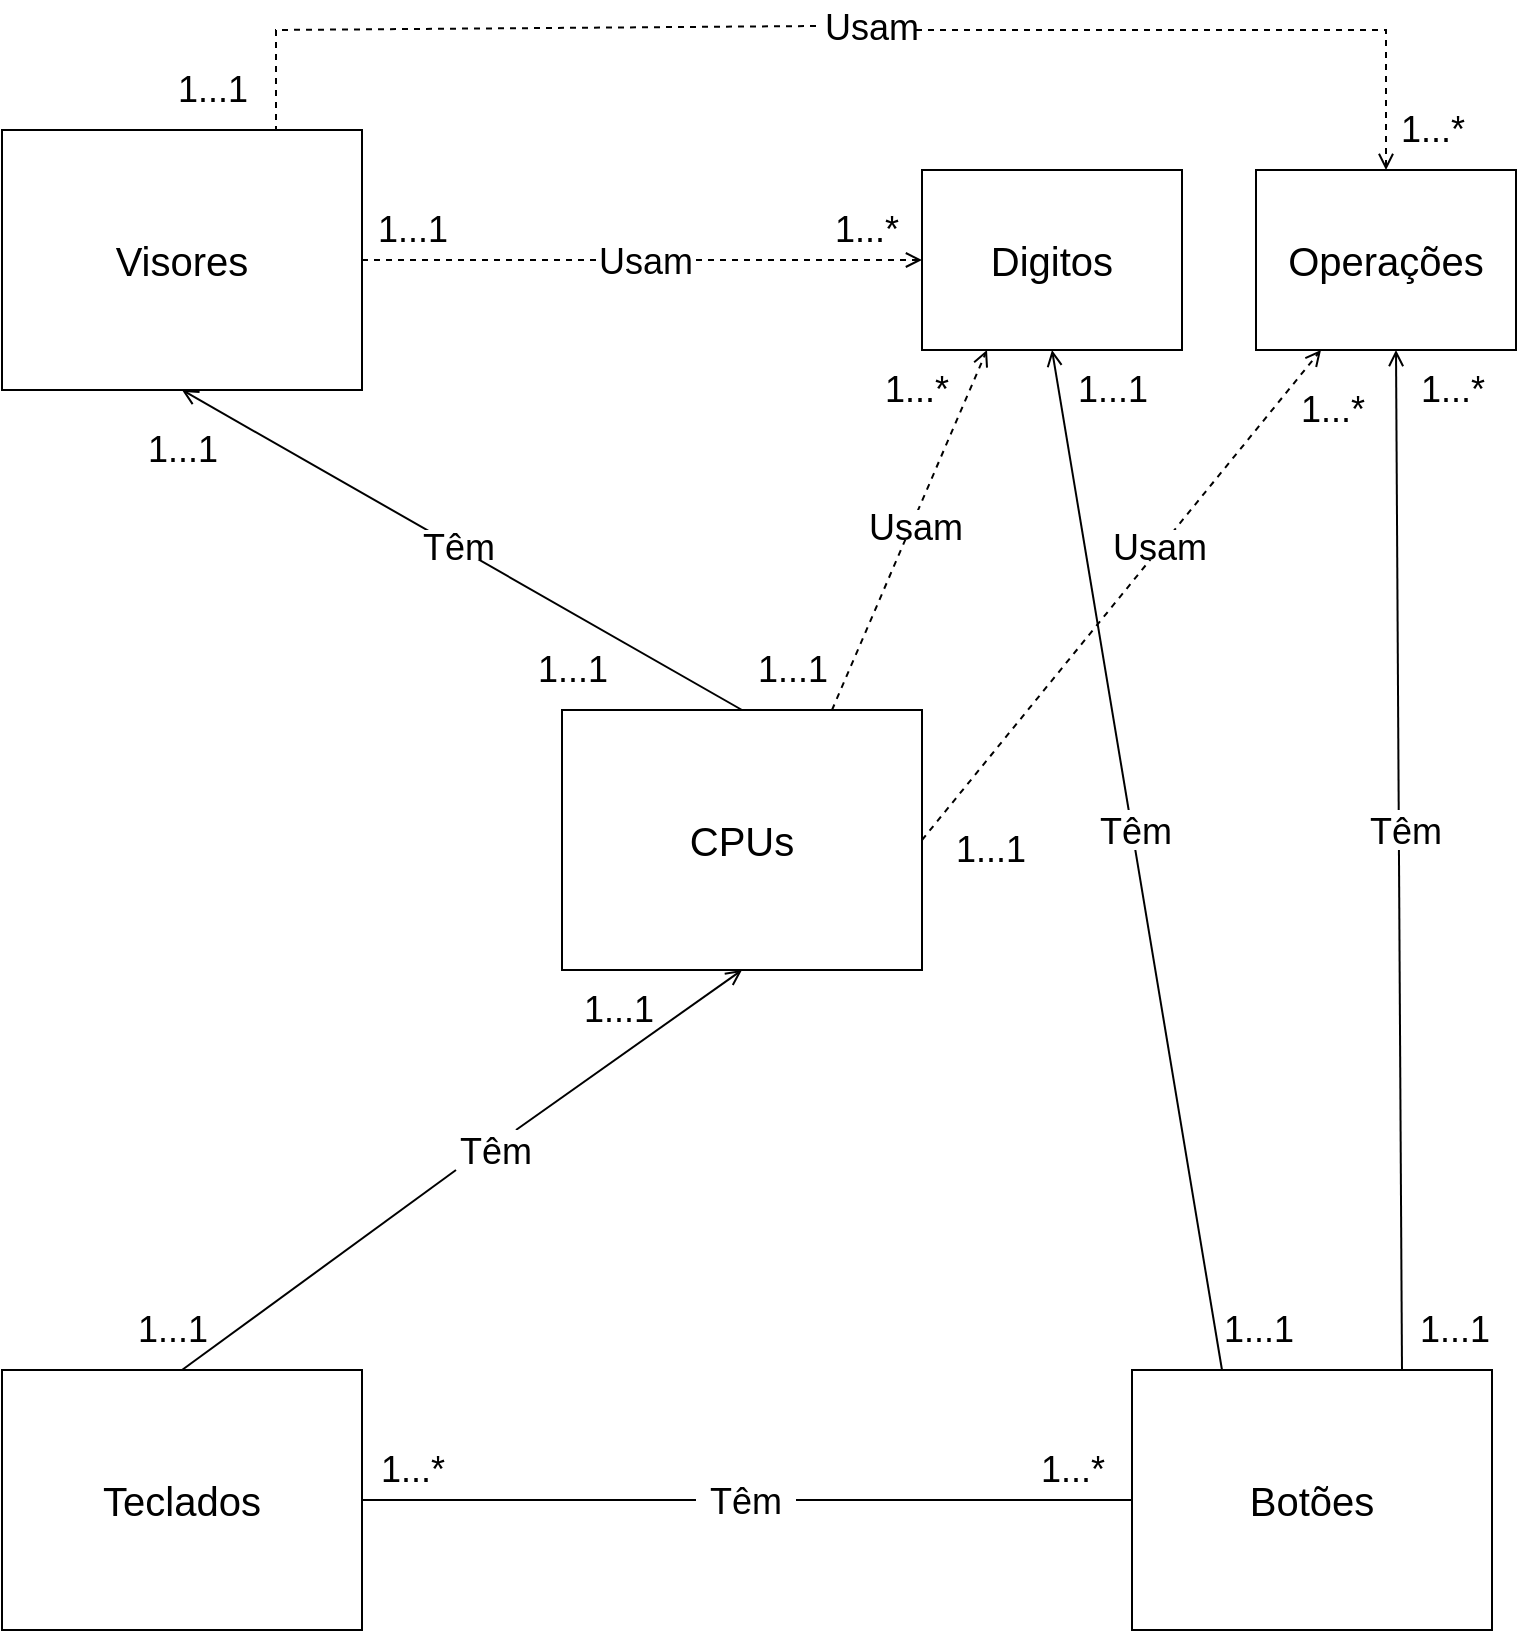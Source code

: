 <mxfile version="17.4.0" type="github">
  <diagram id="N7P-d8ys1Z3ynuPxni_u" name="Page-1">
    <mxGraphModel dx="1422" dy="698" grid="1" gridSize="10" guides="1" tooltips="1" connect="1" arrows="1" fold="1" page="1" pageScale="1" pageWidth="850" pageHeight="1100" math="0" shadow="0">
      <root>
        <mxCell id="0" />
        <mxCell id="1" parent="0" />
        <mxCell id="z8yNy6QyRrB9x9KH0-Q1-44" value="" style="endArrow=open;html=1;rounded=0;fontSize=20;endFill=0;exitX=1;exitY=0.5;exitDx=0;exitDy=0;entryX=0;entryY=0.5;entryDx=0;entryDy=0;dashed=1;" parent="1" source="z8yNy6QyRrB9x9KH0-Q1-16" target="z8yNy6QyRrB9x9KH0-Q1-2" edge="1">
          <mxGeometry width="50" height="50" relative="1" as="geometry">
            <mxPoint x="233" y="255" as="sourcePoint" />
            <mxPoint x="513" y="255" as="targetPoint" />
          </mxGeometry>
        </mxCell>
        <mxCell id="z8yNy6QyRrB9x9KH0-Q1-1" value="&lt;font style=&quot;font-size: 20px&quot;&gt;Visores&lt;/font&gt;" style="rounded=0;whiteSpace=wrap;html=1;" parent="1" vertex="1">
          <mxGeometry x="53" y="190" width="180" height="130" as="geometry" />
        </mxCell>
        <mxCell id="z8yNy6QyRrB9x9KH0-Q1-2" value="&lt;font style=&quot;font-size: 20px&quot;&gt;Digitos&lt;/font&gt;" style="rounded=0;whiteSpace=wrap;html=1;" parent="1" vertex="1">
          <mxGeometry x="513" y="210" width="130" height="90" as="geometry" />
        </mxCell>
        <mxCell id="z8yNy6QyRrB9x9KH0-Q1-3" value="&lt;font style=&quot;font-size: 20px&quot;&gt;CPUs&lt;/font&gt;" style="rounded=0;whiteSpace=wrap;html=1;" parent="1" vertex="1">
          <mxGeometry x="333" y="480" width="180" height="130" as="geometry" />
        </mxCell>
        <mxCell id="z8yNy6QyRrB9x9KH0-Q1-4" value="&lt;font style=&quot;font-size: 20px&quot;&gt;Teclados&lt;/font&gt;" style="rounded=0;whiteSpace=wrap;html=1;" parent="1" vertex="1">
          <mxGeometry x="53" y="810" width="180" height="130" as="geometry" />
        </mxCell>
        <mxCell id="z8yNy6QyRrB9x9KH0-Q1-5" value="&lt;font style=&quot;font-size: 20px&quot;&gt;Botões&lt;/font&gt;" style="rounded=0;whiteSpace=wrap;html=1;" parent="1" vertex="1">
          <mxGeometry x="618" y="810" width="180" height="130" as="geometry" />
        </mxCell>
        <mxCell id="z8yNy6QyRrB9x9KH0-Q1-6" value="" style="endArrow=none;html=1;rounded=0;fontSize=20;endFill=0;exitX=0;exitY=0.5;exitDx=0;exitDy=0;entryX=1;entryY=0.5;entryDx=0;entryDy=0;" parent="1" source="z8yNy6QyRrB9x9KH0-Q1-5" target="z8yNy6QyRrB9x9KH0-Q1-4" edge="1">
          <mxGeometry width="50" height="50" relative="1" as="geometry">
            <mxPoint x="425" y="770" as="sourcePoint" />
            <mxPoint x="475" y="720" as="targetPoint" />
          </mxGeometry>
        </mxCell>
        <mxCell id="z8yNy6QyRrB9x9KH0-Q1-7" value="" style="endArrow=open;html=1;rounded=0;fontSize=20;endFill=0;exitX=0.25;exitY=0;exitDx=0;exitDy=0;entryX=0.5;entryY=1;entryDx=0;entryDy=0;" parent="1" source="z8yNy6QyRrB9x9KH0-Q1-5" target="z8yNy6QyRrB9x9KH0-Q1-2" edge="1">
          <mxGeometry width="50" height="50" relative="1" as="geometry">
            <mxPoint x="820" y="490" as="sourcePoint" />
            <mxPoint x="440" y="490" as="targetPoint" />
          </mxGeometry>
        </mxCell>
        <mxCell id="z8yNy6QyRrB9x9KH0-Q1-8" value="&lt;font style=&quot;font-size: 18px&quot;&gt;Têm&lt;/font&gt;" style="text;html=1;strokeColor=none;fillColor=default;align=center;verticalAlign=middle;whiteSpace=wrap;rounded=0;fontSize=20;" parent="1" vertex="1">
          <mxGeometry x="400" y="865" width="50" height="20" as="geometry" />
        </mxCell>
        <mxCell id="z8yNy6QyRrB9x9KH0-Q1-9" value="&lt;font style=&quot;font-size: 20px&quot;&gt;Operações&lt;/font&gt;" style="rounded=0;whiteSpace=wrap;html=1;" parent="1" vertex="1">
          <mxGeometry x="680" y="210" width="130" height="90" as="geometry" />
        </mxCell>
        <mxCell id="z8yNy6QyRrB9x9KH0-Q1-10" value="" style="endArrow=open;html=1;rounded=0;fontSize=20;endFill=0;exitX=0.75;exitY=0;exitDx=0;exitDy=0;entryX=0.5;entryY=1;entryDx=0;entryDy=0;" parent="1" source="z8yNy6QyRrB9x9KH0-Q1-5" edge="1">
          <mxGeometry width="50" height="50" relative="1" as="geometry">
            <mxPoint x="835" y="810" as="sourcePoint" />
            <mxPoint x="750" y="300" as="targetPoint" />
          </mxGeometry>
        </mxCell>
        <mxCell id="z8yNy6QyRrB9x9KH0-Q1-11" value="&lt;font style=&quot;font-size: 18px&quot;&gt;Têm&lt;/font&gt;" style="text;html=1;strokeColor=none;fillColor=default;align=center;verticalAlign=middle;whiteSpace=wrap;rounded=0;fontSize=20;" parent="1" vertex="1">
          <mxGeometry x="600" y="530" width="40" height="20" as="geometry" />
        </mxCell>
        <mxCell id="z8yNy6QyRrB9x9KH0-Q1-12" value="&lt;font style=&quot;font-size: 18px&quot;&gt;Têm&lt;/font&gt;" style="text;html=1;strokeColor=none;fillColor=default;align=center;verticalAlign=middle;whiteSpace=wrap;rounded=0;fontSize=20;" parent="1" vertex="1">
          <mxGeometry x="730" y="530" width="50" height="20" as="geometry" />
        </mxCell>
        <mxCell id="z8yNy6QyRrB9x9KH0-Q1-15" value="" style="endArrow=none;html=1;rounded=0;fontSize=20;endFill=0;exitX=0;exitY=0.5;exitDx=0;exitDy=0;entryX=1;entryY=0.5;entryDx=0;entryDy=0;dashed=1;startArrow=none;" parent="1" source="z8yNy6QyRrB9x9KH0-Q1-16" target="z8yNy6QyRrB9x9KH0-Q1-1" edge="1">
          <mxGeometry width="50" height="50" relative="1" as="geometry">
            <mxPoint x="450" y="760" as="sourcePoint" />
            <mxPoint x="320" y="290" as="targetPoint" />
          </mxGeometry>
        </mxCell>
        <mxCell id="z8yNy6QyRrB9x9KH0-Q1-17" value="" style="endArrow=open;html=1;rounded=0;fontSize=20;endFill=0;exitX=0.5;exitY=0;exitDx=0;exitDy=0;entryX=0.5;entryY=1;entryDx=0;entryDy=0;" parent="1" source="z8yNy6QyRrB9x9KH0-Q1-3" target="z8yNy6QyRrB9x9KH0-Q1-1" edge="1">
          <mxGeometry width="50" height="50" relative="1" as="geometry">
            <mxPoint x="290" y="580" as="sourcePoint" />
            <mxPoint x="10" y="580" as="targetPoint" />
          </mxGeometry>
        </mxCell>
        <mxCell id="z8yNy6QyRrB9x9KH0-Q1-18" value="&lt;font style=&quot;font-size: 18px&quot;&gt;Têm&lt;/font&gt;" style="text;html=1;strokeColor=none;fillColor=default;align=center;verticalAlign=middle;whiteSpace=wrap;rounded=0;fontSize=20;" parent="1" vertex="1">
          <mxGeometry x="260" y="390" width="43" height="15" as="geometry" />
        </mxCell>
        <mxCell id="z8yNy6QyRrB9x9KH0-Q1-21" value="" style="endArrow=open;html=1;rounded=0;fontSize=20;endFill=0;exitX=0.75;exitY=0;exitDx=0;exitDy=0;entryX=0.5;entryY=1;entryDx=0;entryDy=0;startArrow=none;" parent="1" source="z8yNy6QyRrB9x9KH0-Q1-22" target="z8yNy6QyRrB9x9KH0-Q1-3" edge="1">
          <mxGeometry width="50" height="50" relative="1" as="geometry">
            <mxPoint x="320" y="790" as="sourcePoint" />
            <mxPoint x="40" y="630" as="targetPoint" />
          </mxGeometry>
        </mxCell>
        <mxCell id="z8yNy6QyRrB9x9KH0-Q1-24" value="" style="endArrow=open;html=1;rounded=0;fontSize=20;endFill=0;exitX=0.75;exitY=0;exitDx=0;exitDy=0;entryX=0.25;entryY=1;entryDx=0;entryDy=0;dashed=1;" parent="1" source="z8yNy6QyRrB9x9KH0-Q1-3" target="z8yNy6QyRrB9x9KH0-Q1-2" edge="1">
          <mxGeometry width="50" height="50" relative="1" as="geometry">
            <mxPoint x="250" y="500" as="sourcePoint" />
            <mxPoint x="530" y="300" as="targetPoint" />
          </mxGeometry>
        </mxCell>
        <mxCell id="z8yNy6QyRrB9x9KH0-Q1-25" value="&lt;font style=&quot;font-size: 18px&quot;&gt;Usam&lt;/font&gt;" style="text;html=1;strokeColor=none;fillColor=default;align=center;verticalAlign=middle;whiteSpace=wrap;rounded=0;fontSize=20;" parent="1" vertex="1">
          <mxGeometry x="485" y="380" width="50" height="15" as="geometry" />
        </mxCell>
        <mxCell id="z8yNy6QyRrB9x9KH0-Q1-26" value="" style="endArrow=none;html=1;rounded=0;fontSize=20;endFill=0;dashed=1;startArrow=none;" parent="1" edge="1">
          <mxGeometry width="50" height="50" relative="1" as="geometry">
            <mxPoint x="460" y="138" as="sourcePoint" />
            <mxPoint x="190" y="190" as="targetPoint" />
            <Array as="points">
              <mxPoint x="190" y="140" />
            </Array>
          </mxGeometry>
        </mxCell>
        <mxCell id="z8yNy6QyRrB9x9KH0-Q1-29" value="&lt;font style=&quot;font-size: 18px&quot;&gt;1...*&lt;/font&gt;" style="text;html=1;strokeColor=none;fillColor=none;align=center;verticalAlign=middle;whiteSpace=wrap;rounded=0;fontSize=18;" parent="1" vertex="1">
          <mxGeometry x="240" y="850" width="37" height="20" as="geometry" />
        </mxCell>
        <mxCell id="z8yNy6QyRrB9x9KH0-Q1-30" value="&lt;font style=&quot;font-size: 18px&quot;&gt;1...*&lt;/font&gt;" style="text;html=1;strokeColor=none;fillColor=none;align=center;verticalAlign=middle;whiteSpace=wrap;rounded=0;fontSize=18;" parent="1" vertex="1">
          <mxGeometry x="570" y="850" width="37" height="20" as="geometry" />
        </mxCell>
        <mxCell id="z8yNy6QyRrB9x9KH0-Q1-31" value="&lt;font style=&quot;font-size: 18px&quot;&gt;1...1&lt;/font&gt;" style="text;html=1;strokeColor=none;fillColor=none;align=center;verticalAlign=middle;whiteSpace=wrap;rounded=0;fontSize=18;" parent="1" vertex="1">
          <mxGeometry x="343" y="620" width="37" height="20" as="geometry" />
        </mxCell>
        <mxCell id="z8yNy6QyRrB9x9KH0-Q1-32" value="&lt;font style=&quot;font-size: 18px&quot;&gt;1...1&lt;/font&gt;" style="text;html=1;strokeColor=none;fillColor=none;align=center;verticalAlign=middle;whiteSpace=wrap;rounded=0;fontSize=18;" parent="1" vertex="1">
          <mxGeometry x="120" y="780" width="37" height="20" as="geometry" />
        </mxCell>
        <mxCell id="z8yNy6QyRrB9x9KH0-Q1-34" value="&lt;font style=&quot;font-size: 18px&quot;&gt;1...1&lt;/font&gt;" style="text;html=1;strokeColor=none;fillColor=none;align=center;verticalAlign=middle;whiteSpace=wrap;rounded=0;fontSize=18;" parent="1" vertex="1">
          <mxGeometry x="590" y="310" width="37" height="20" as="geometry" />
        </mxCell>
        <mxCell id="z8yNy6QyRrB9x9KH0-Q1-35" value="&lt;font style=&quot;font-size: 18px&quot;&gt;1...1&lt;/font&gt;" style="text;html=1;strokeColor=none;fillColor=none;align=center;verticalAlign=middle;whiteSpace=wrap;rounded=0;fontSize=18;" parent="1" vertex="1">
          <mxGeometry x="663" y="780" width="37" height="20" as="geometry" />
        </mxCell>
        <mxCell id="z8yNy6QyRrB9x9KH0-Q1-36" value="&lt;font style=&quot;font-size: 18px&quot;&gt;1...*&lt;/font&gt;" style="text;html=1;strokeColor=none;fillColor=none;align=center;verticalAlign=middle;whiteSpace=wrap;rounded=0;fontSize=18;" parent="1" vertex="1">
          <mxGeometry x="760" y="310" width="37" height="20" as="geometry" />
        </mxCell>
        <mxCell id="z8yNy6QyRrB9x9KH0-Q1-37" value="&lt;font style=&quot;font-size: 18px&quot;&gt;1...1&lt;/font&gt;" style="text;html=1;strokeColor=none;fillColor=none;align=center;verticalAlign=middle;whiteSpace=wrap;rounded=0;fontSize=18;" parent="1" vertex="1">
          <mxGeometry x="761" y="780" width="37" height="20" as="geometry" />
        </mxCell>
        <mxCell id="z8yNy6QyRrB9x9KH0-Q1-38" value="&lt;font style=&quot;font-size: 18px&quot;&gt;1...*&lt;/font&gt;" style="text;html=1;strokeColor=none;fillColor=none;align=center;verticalAlign=middle;whiteSpace=wrap;rounded=0;fontSize=18;" parent="1" vertex="1">
          <mxGeometry x="491.5" y="310" width="37" height="20" as="geometry" />
        </mxCell>
        <mxCell id="z8yNy6QyRrB9x9KH0-Q1-39" value="&lt;font style=&quot;font-size: 18px&quot;&gt;1...1&lt;/font&gt;" style="text;html=1;strokeColor=none;fillColor=none;align=center;verticalAlign=middle;whiteSpace=wrap;rounded=0;fontSize=18;" parent="1" vertex="1">
          <mxGeometry x="430" y="450" width="37" height="20" as="geometry" />
        </mxCell>
        <mxCell id="z8yNy6QyRrB9x9KH0-Q1-40" value="&lt;font style=&quot;font-size: 18px&quot;&gt;1...*&lt;/font&gt;" style="text;html=1;strokeColor=none;fillColor=none;align=center;verticalAlign=middle;whiteSpace=wrap;rounded=0;fontSize=18;" parent="1" vertex="1">
          <mxGeometry x="750" y="180" width="37" height="20" as="geometry" />
        </mxCell>
        <mxCell id="z8yNy6QyRrB9x9KH0-Q1-41" value="&lt;font style=&quot;font-size: 18px&quot;&gt;1...1&lt;/font&gt;" style="text;html=1;strokeColor=none;fillColor=none;align=center;verticalAlign=middle;whiteSpace=wrap;rounded=0;fontSize=18;" parent="1" vertex="1">
          <mxGeometry x="140" y="160" width="37" height="20" as="geometry" />
        </mxCell>
        <mxCell id="z8yNy6QyRrB9x9KH0-Q1-42" value="&lt;font style=&quot;font-size: 18px&quot;&gt;1...*&lt;/font&gt;" style="text;html=1;strokeColor=none;fillColor=none;align=center;verticalAlign=middle;whiteSpace=wrap;rounded=0;fontSize=18;" parent="1" vertex="1">
          <mxGeometry x="467" y="230" width="37" height="20" as="geometry" />
        </mxCell>
        <mxCell id="z8yNy6QyRrB9x9KH0-Q1-43" value="&lt;font style=&quot;font-size: 18px&quot;&gt;1...1&lt;/font&gt;" style="text;html=1;strokeColor=none;fillColor=none;align=center;verticalAlign=middle;whiteSpace=wrap;rounded=0;fontSize=18;" parent="1" vertex="1">
          <mxGeometry x="240" y="230" width="37" height="20" as="geometry" />
        </mxCell>
        <mxCell id="z8yNy6QyRrB9x9KH0-Q1-16" value="&lt;font style=&quot;font-size: 18px&quot;&gt;Usam&lt;/font&gt;" style="text;html=1;strokeColor=none;fillColor=default;align=center;verticalAlign=middle;whiteSpace=wrap;rounded=0;fontSize=20;" parent="1" vertex="1">
          <mxGeometry x="350" y="247.5" width="50" height="15" as="geometry" />
        </mxCell>
        <mxCell id="z8yNy6QyRrB9x9KH0-Q1-27" value="&lt;font style=&quot;font-size: 18px&quot;&gt;Usam&lt;/font&gt;" style="text;html=1;strokeColor=none;fillColor=default;align=center;verticalAlign=middle;whiteSpace=wrap;rounded=0;fontSize=20;" parent="1" vertex="1">
          <mxGeometry x="463" y="130" width="50" height="15" as="geometry" />
        </mxCell>
        <mxCell id="z8yNy6QyRrB9x9KH0-Q1-48" value="" style="endArrow=open;html=1;rounded=0;fontSize=20;endFill=0;exitX=0.5;exitY=0;exitDx=0;exitDy=0;dashed=1;entryX=0.5;entryY=0;entryDx=0;entryDy=0;" parent="1" target="z8yNy6QyRrB9x9KH0-Q1-9" edge="1">
          <mxGeometry width="50" height="50" relative="1" as="geometry">
            <mxPoint x="510" y="140" as="sourcePoint" />
            <mxPoint x="745" y="210" as="targetPoint" />
            <Array as="points">
              <mxPoint x="570" y="140" />
              <mxPoint x="745" y="140" />
            </Array>
          </mxGeometry>
        </mxCell>
        <mxCell id="z8yNy6QyRrB9x9KH0-Q1-22" value="&lt;font style=&quot;font-size: 18px&quot;&gt;Têm&lt;/font&gt;" style="text;html=1;strokeColor=none;fillColor=default;align=center;verticalAlign=middle;whiteSpace=wrap;rounded=0;fontSize=20;" parent="1" vertex="1">
          <mxGeometry x="280" y="690" width="40" height="20" as="geometry" />
        </mxCell>
        <mxCell id="z8yNy6QyRrB9x9KH0-Q1-54" value="" style="endArrow=none;html=1;rounded=0;fontSize=20;endFill=0;exitX=0.5;exitY=0;exitDx=0;exitDy=0;entryX=0;entryY=1;entryDx=0;entryDy=0;" parent="1" source="z8yNy6QyRrB9x9KH0-Q1-4" target="z8yNy6QyRrB9x9KH0-Q1-22" edge="1">
          <mxGeometry width="50" height="50" relative="1" as="geometry">
            <mxPoint x="143" y="810" as="sourcePoint" />
            <mxPoint x="423" y="610" as="targetPoint" />
          </mxGeometry>
        </mxCell>
        <mxCell id="z8yNy6QyRrB9x9KH0-Q1-56" value="&lt;font style=&quot;font-size: 18px&quot;&gt;1...1&lt;/font&gt;" style="text;html=1;strokeColor=none;fillColor=none;align=center;verticalAlign=middle;whiteSpace=wrap;rounded=0;fontSize=18;" parent="1" vertex="1">
          <mxGeometry x="124.5" y="340" width="37" height="20" as="geometry" />
        </mxCell>
        <mxCell id="z8yNy6QyRrB9x9KH0-Q1-57" value="&lt;font style=&quot;font-size: 18px&quot;&gt;1...1&lt;/font&gt;" style="text;html=1;strokeColor=none;fillColor=none;align=center;verticalAlign=middle;whiteSpace=wrap;rounded=0;fontSize=18;" parent="1" vertex="1">
          <mxGeometry x="320" y="450" width="37" height="20" as="geometry" />
        </mxCell>
        <mxCell id="4N9I2isGsvmPsXnvslnY-1" value="" style="endArrow=open;html=1;rounded=0;fontSize=20;endFill=0;exitX=1;exitY=0.5;exitDx=0;exitDy=0;entryX=0.25;entryY=1;entryDx=0;entryDy=0;dashed=1;" edge="1" parent="1" source="z8yNy6QyRrB9x9KH0-Q1-3" target="z8yNy6QyRrB9x9KH0-Q1-9">
          <mxGeometry width="50" height="50" relative="1" as="geometry">
            <mxPoint x="630" y="480" as="sourcePoint" />
            <mxPoint x="707.5" y="300" as="targetPoint" />
          </mxGeometry>
        </mxCell>
        <mxCell id="4N9I2isGsvmPsXnvslnY-2" value="&lt;font style=&quot;font-size: 18px&quot;&gt;Usam&lt;/font&gt;" style="text;html=1;strokeColor=none;fillColor=default;align=center;verticalAlign=middle;whiteSpace=wrap;rounded=0;fontSize=20;" vertex="1" parent="1">
          <mxGeometry x="607" y="390" width="50" height="15" as="geometry" />
        </mxCell>
        <mxCell id="4N9I2isGsvmPsXnvslnY-3" value="&lt;font style=&quot;font-size: 18px&quot;&gt;1...*&lt;/font&gt;" style="text;html=1;strokeColor=none;fillColor=none;align=center;verticalAlign=middle;whiteSpace=wrap;rounded=0;fontSize=18;" vertex="1" parent="1">
          <mxGeometry x="700" y="320" width="37" height="20" as="geometry" />
        </mxCell>
        <mxCell id="4N9I2isGsvmPsXnvslnY-4" value="&lt;font style=&quot;font-size: 18px&quot;&gt;1...1&lt;/font&gt;" style="text;html=1;strokeColor=none;fillColor=none;align=center;verticalAlign=middle;whiteSpace=wrap;rounded=0;fontSize=18;" vertex="1" parent="1">
          <mxGeometry x="528.5" y="540" width="37" height="20" as="geometry" />
        </mxCell>
      </root>
    </mxGraphModel>
  </diagram>
</mxfile>
